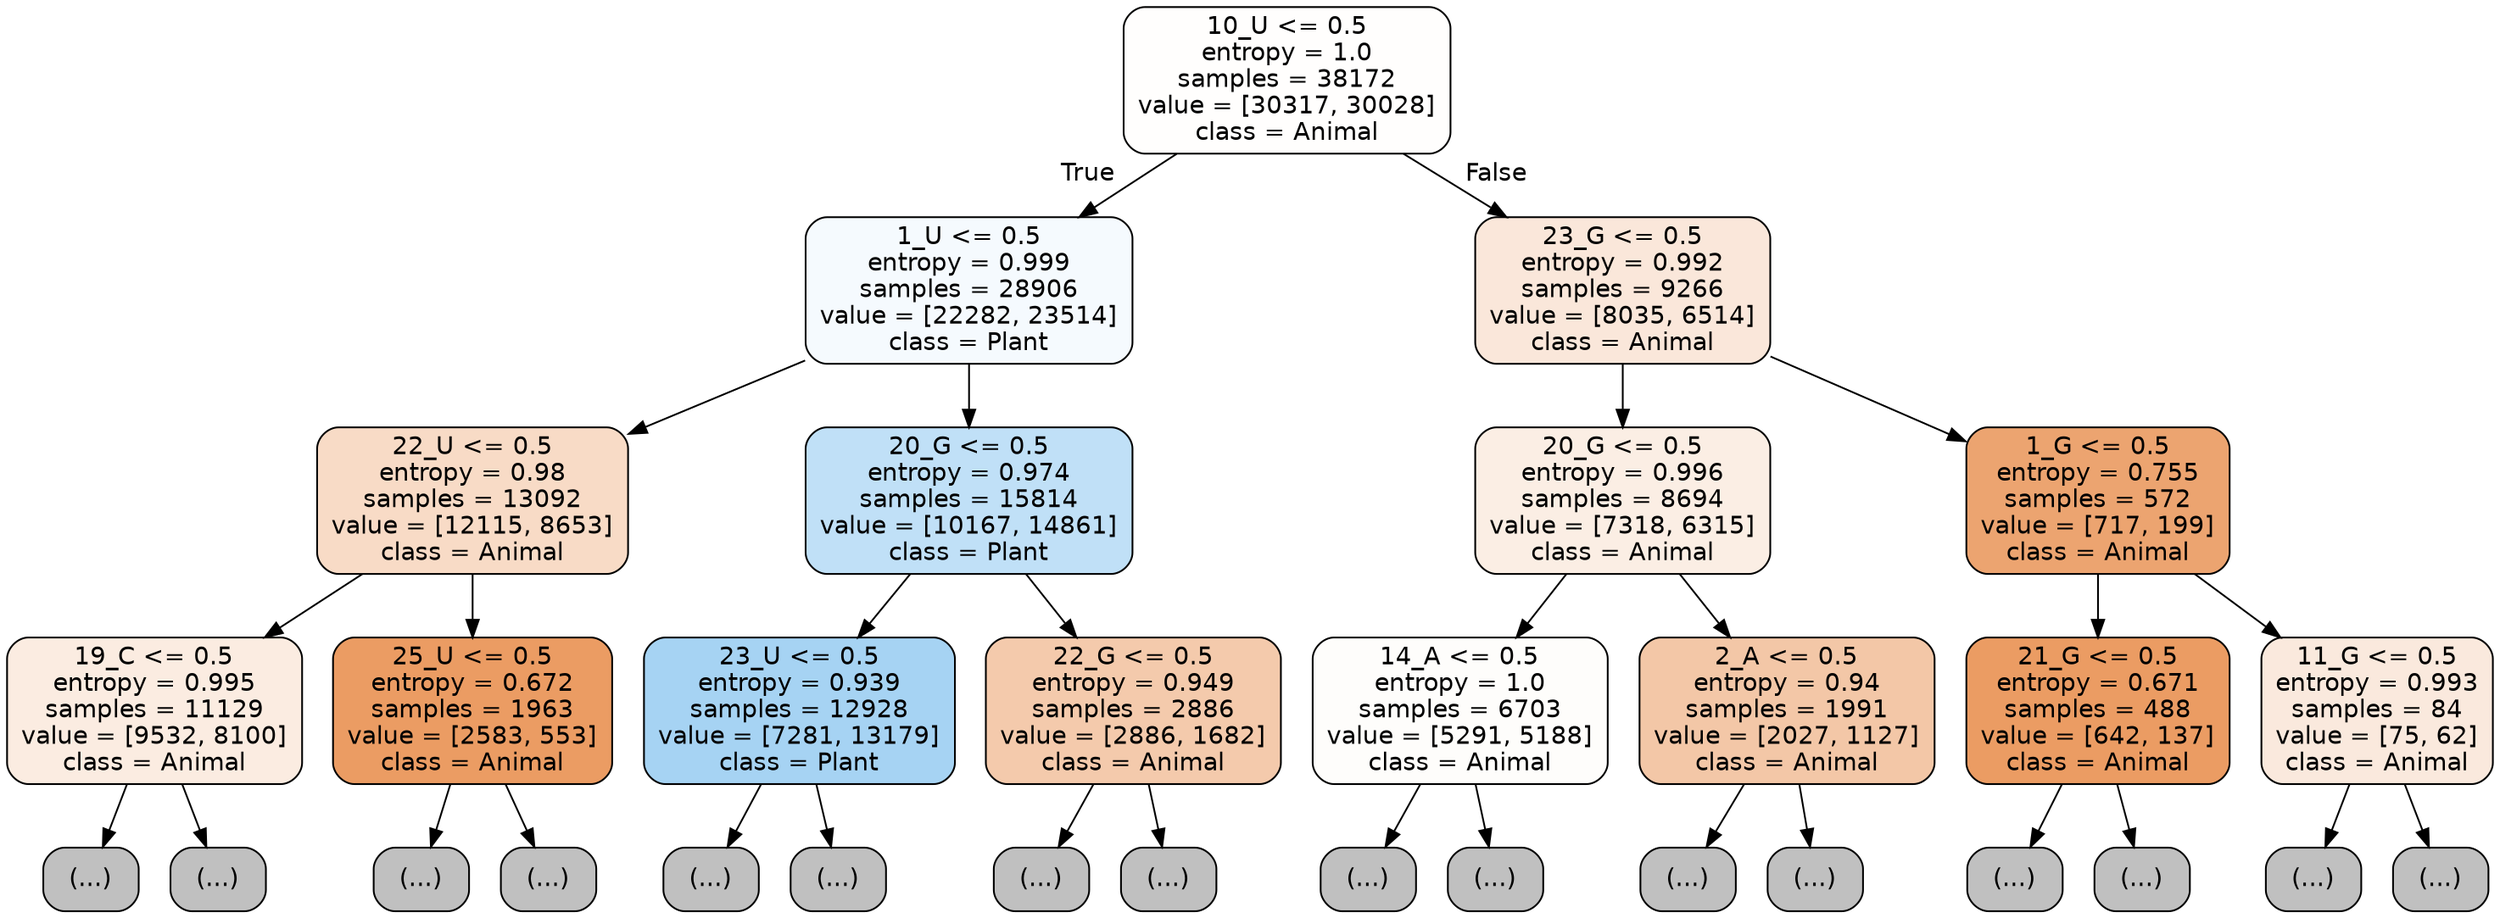 digraph Tree {
node [shape=box, style="filled, rounded", color="black", fontname="helvetica"] ;
edge [fontname="helvetica"] ;
0 [label="10_U <= 0.5\nentropy = 1.0\nsamples = 38172\nvalue = [30317, 30028]\nclass = Animal", fillcolor="#fffefd"] ;
1 [label="1_U <= 0.5\nentropy = 0.999\nsamples = 28906\nvalue = [22282, 23514]\nclass = Plant", fillcolor="#f5fafe"] ;
0 -> 1 [labeldistance=2.5, labelangle=45, headlabel="True"] ;
2 [label="22_U <= 0.5\nentropy = 0.98\nsamples = 13092\nvalue = [12115, 8653]\nclass = Animal", fillcolor="#f8dbc6"] ;
1 -> 2 ;
3 [label="19_C <= 0.5\nentropy = 0.995\nsamples = 11129\nvalue = [9532, 8100]\nclass = Animal", fillcolor="#fbece1"] ;
2 -> 3 ;
4 [label="(...)", fillcolor="#C0C0C0"] ;
3 -> 4 ;
4705 [label="(...)", fillcolor="#C0C0C0"] ;
3 -> 4705 ;
6248 [label="25_U <= 0.5\nentropy = 0.672\nsamples = 1963\nvalue = [2583, 553]\nclass = Animal", fillcolor="#eb9c63"] ;
2 -> 6248 ;
6249 [label="(...)", fillcolor="#C0C0C0"] ;
6248 -> 6249 ;
6962 [label="(...)", fillcolor="#C0C0C0"] ;
6248 -> 6962 ;
6979 [label="20_G <= 0.5\nentropy = 0.974\nsamples = 15814\nvalue = [10167, 14861]\nclass = Plant", fillcolor="#c0e0f7"] ;
1 -> 6979 ;
6980 [label="23_U <= 0.5\nentropy = 0.939\nsamples = 12928\nvalue = [7281, 13179]\nclass = Plant", fillcolor="#a6d3f3"] ;
6979 -> 6980 ;
6981 [label="(...)", fillcolor="#C0C0C0"] ;
6980 -> 6981 ;
10754 [label="(...)", fillcolor="#C0C0C0"] ;
6980 -> 10754 ;
10919 [label="22_G <= 0.5\nentropy = 0.949\nsamples = 2886\nvalue = [2886, 1682]\nclass = Animal", fillcolor="#f4caac"] ;
6979 -> 10919 ;
10920 [label="(...)", fillcolor="#C0C0C0"] ;
10919 -> 10920 ;
12095 [label="(...)", fillcolor="#C0C0C0"] ;
10919 -> 12095 ;
12250 [label="23_G <= 0.5\nentropy = 0.992\nsamples = 9266\nvalue = [8035, 6514]\nclass = Animal", fillcolor="#fae7da"] ;
0 -> 12250 [labeldistance=2.5, labelangle=-45, headlabel="False"] ;
12251 [label="20_G <= 0.5\nentropy = 0.996\nsamples = 8694\nvalue = [7318, 6315]\nclass = Animal", fillcolor="#fbeee4"] ;
12250 -> 12251 ;
12252 [label="14_A <= 0.5\nentropy = 1.0\nsamples = 6703\nvalue = [5291, 5188]\nclass = Animal", fillcolor="#fefdfb"] ;
12251 -> 12252 ;
12253 [label="(...)", fillcolor="#C0C0C0"] ;
12252 -> 12253 ;
14722 [label="(...)", fillcolor="#C0C0C0"] ;
12252 -> 14722 ;
15561 [label="2_A <= 0.5\nentropy = 0.94\nsamples = 1991\nvalue = [2027, 1127]\nclass = Animal", fillcolor="#f3c7a7"] ;
12251 -> 15561 ;
15562 [label="(...)", fillcolor="#C0C0C0"] ;
15561 -> 15562 ;
16359 [label="(...)", fillcolor="#C0C0C0"] ;
15561 -> 16359 ;
16608 [label="1_G <= 0.5\nentropy = 0.755\nsamples = 572\nvalue = [717, 199]\nclass = Animal", fillcolor="#eca470"] ;
12250 -> 16608 ;
16609 [label="21_G <= 0.5\nentropy = 0.671\nsamples = 488\nvalue = [642, 137]\nclass = Animal", fillcolor="#eb9c63"] ;
16608 -> 16609 ;
16610 [label="(...)", fillcolor="#C0C0C0"] ;
16609 -> 16610 ;
16723 [label="(...)", fillcolor="#C0C0C0"] ;
16609 -> 16723 ;
16772 [label="11_G <= 0.5\nentropy = 0.993\nsamples = 84\nvalue = [75, 62]\nclass = Animal", fillcolor="#fae9dd"] ;
16608 -> 16772 ;
16773 [label="(...)", fillcolor="#C0C0C0"] ;
16772 -> 16773 ;
16802 [label="(...)", fillcolor="#C0C0C0"] ;
16772 -> 16802 ;
}